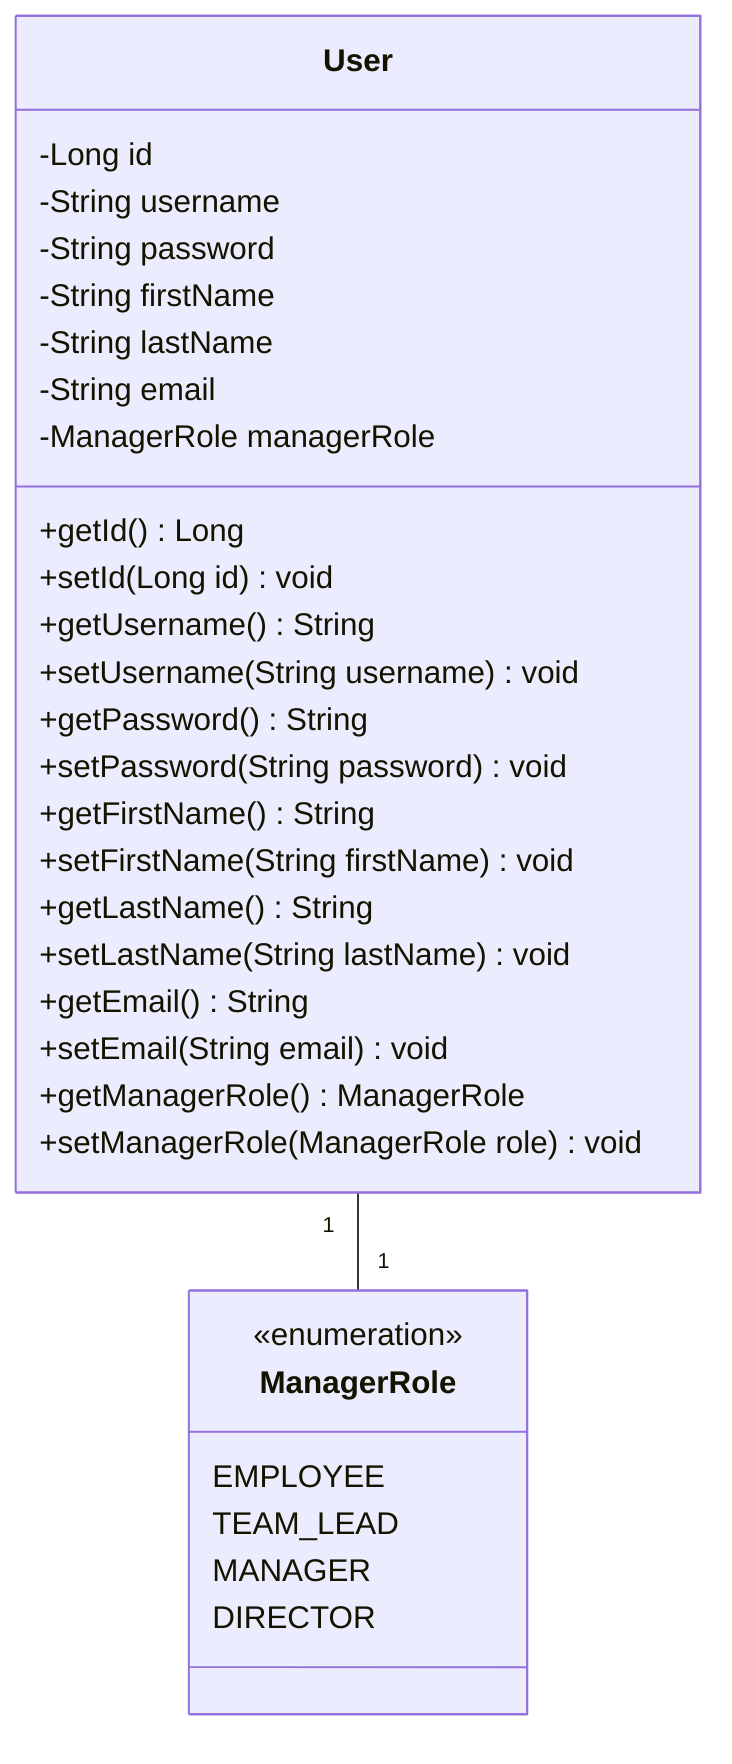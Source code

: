 classDiagram
    class User {
        -Long id
        -String username
        -String password
        -String firstName
        -String lastName
        -String email
        -ManagerRole managerRole
        +getId() Long
        +setId(Long id) void
        +getUsername() String
        +setUsername(String username) void
        +getPassword() String
        +setPassword(String password) void
        +getFirstName() String
        +setFirstName(String firstName) void
        +getLastName() String
        +setLastName(String lastName) void
        +getEmail() String
        +setEmail(String email) void
        +getManagerRole() ManagerRole
        +setManagerRole(ManagerRole role) void
    }

    class ManagerRole {
        <<enumeration>>
        EMPLOYEE
        TEAM_LEAD
        MANAGER
        DIRECTOR
    }

    User "1" -- "1" ManagerRole